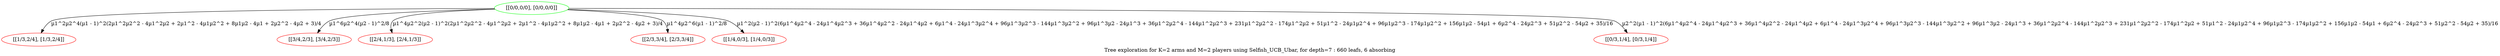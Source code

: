 digraph {
	overlap=false
	label="Tree exploration for K=2 arms and M=2 players using Selfish_UCB_Ubar, for depth=7 : 660 leafs, 6 absorbing"
	0 [label="[[0/0,0/0], [0/0,0/0]]" color=green]
	14 [label="[[1/3,2/4], [1/3,2/4]]" color=red]
	0 -> 14 [label="µ1^2µ2^4(µ1 - 1)^2(2µ1^2µ2^2 - 4µ1^2µ2 + 2µ1^2 - 4µ1µ2^2 + 8µ1µ2 - 4µ1 + 2µ2^2 - 4µ2 + 3)/4"]
	168 [label="[[3/4,2/3], [3/4,2/3]]" color=red]
	0 -> 168 [label="µ1^6µ2^4(µ2 - 1)^2/8"]
	250 [label="[[2/4,1/3], [2/4,1/3]]" color=red]
	0 -> 250 [label="µ1^4µ2^2(µ2 - 1)^2(2µ1^2µ2^2 - 4µ1^2µ2 + 2µ1^2 - 4µ1µ2^2 + 8µ1µ2 - 4µ1 + 2µ2^2 - 4µ2 + 3)/4"]
	392 [label="[[2/3,3/4], [2/3,3/4]]" color=red]
	0 -> 392 [label="µ1^4µ2^6(µ1 - 1)^2/8"]
	397 [label="[[1/4,0/3], [1/4,0/3]]" color=red]
	0 -> 397 [label="µ1^2(µ2 - 1)^2(6µ1^4µ2^4 - 24µ1^4µ2^3 + 36µ1^4µ2^2 - 24µ1^4µ2 + 6µ1^4 - 24µ1^3µ2^4 + 96µ1^3µ2^3 - 144µ1^3µ2^2 + 96µ1^3µ2 - 24µ1^3 + 36µ1^2µ2^4 - 144µ1^2µ2^3 + 231µ1^2µ2^2 - 174µ1^2µ2 + 51µ1^2 - 24µ1µ2^4 + 96µ1µ2^3 - 174µ1µ2^2 + 156µ1µ2 - 54µ1 + 6µ2^4 - 24µ2^3 + 51µ2^2 - 54µ2 + 35)/16"]
	616 [label="[[0/3,1/4], [0/3,1/4]]" color=red]
	0 -> 616 [label="µ2^2(µ1 - 1)^2(6µ1^4µ2^4 - 24µ1^4µ2^3 + 36µ1^4µ2^2 - 24µ1^4µ2 + 6µ1^4 - 24µ1^3µ2^4 + 96µ1^3µ2^3 - 144µ1^3µ2^2 + 96µ1^3µ2 - 24µ1^3 + 36µ1^2µ2^4 - 144µ1^2µ2^3 + 231µ1^2µ2^2 - 174µ1^2µ2 + 51µ1^2 - 24µ1µ2^4 + 96µ1µ2^3 - 174µ1µ2^2 + 156µ1µ2 - 54µ1 + 6µ2^4 - 24µ2^3 + 51µ2^2 - 54µ2 + 35)/16"]
}
